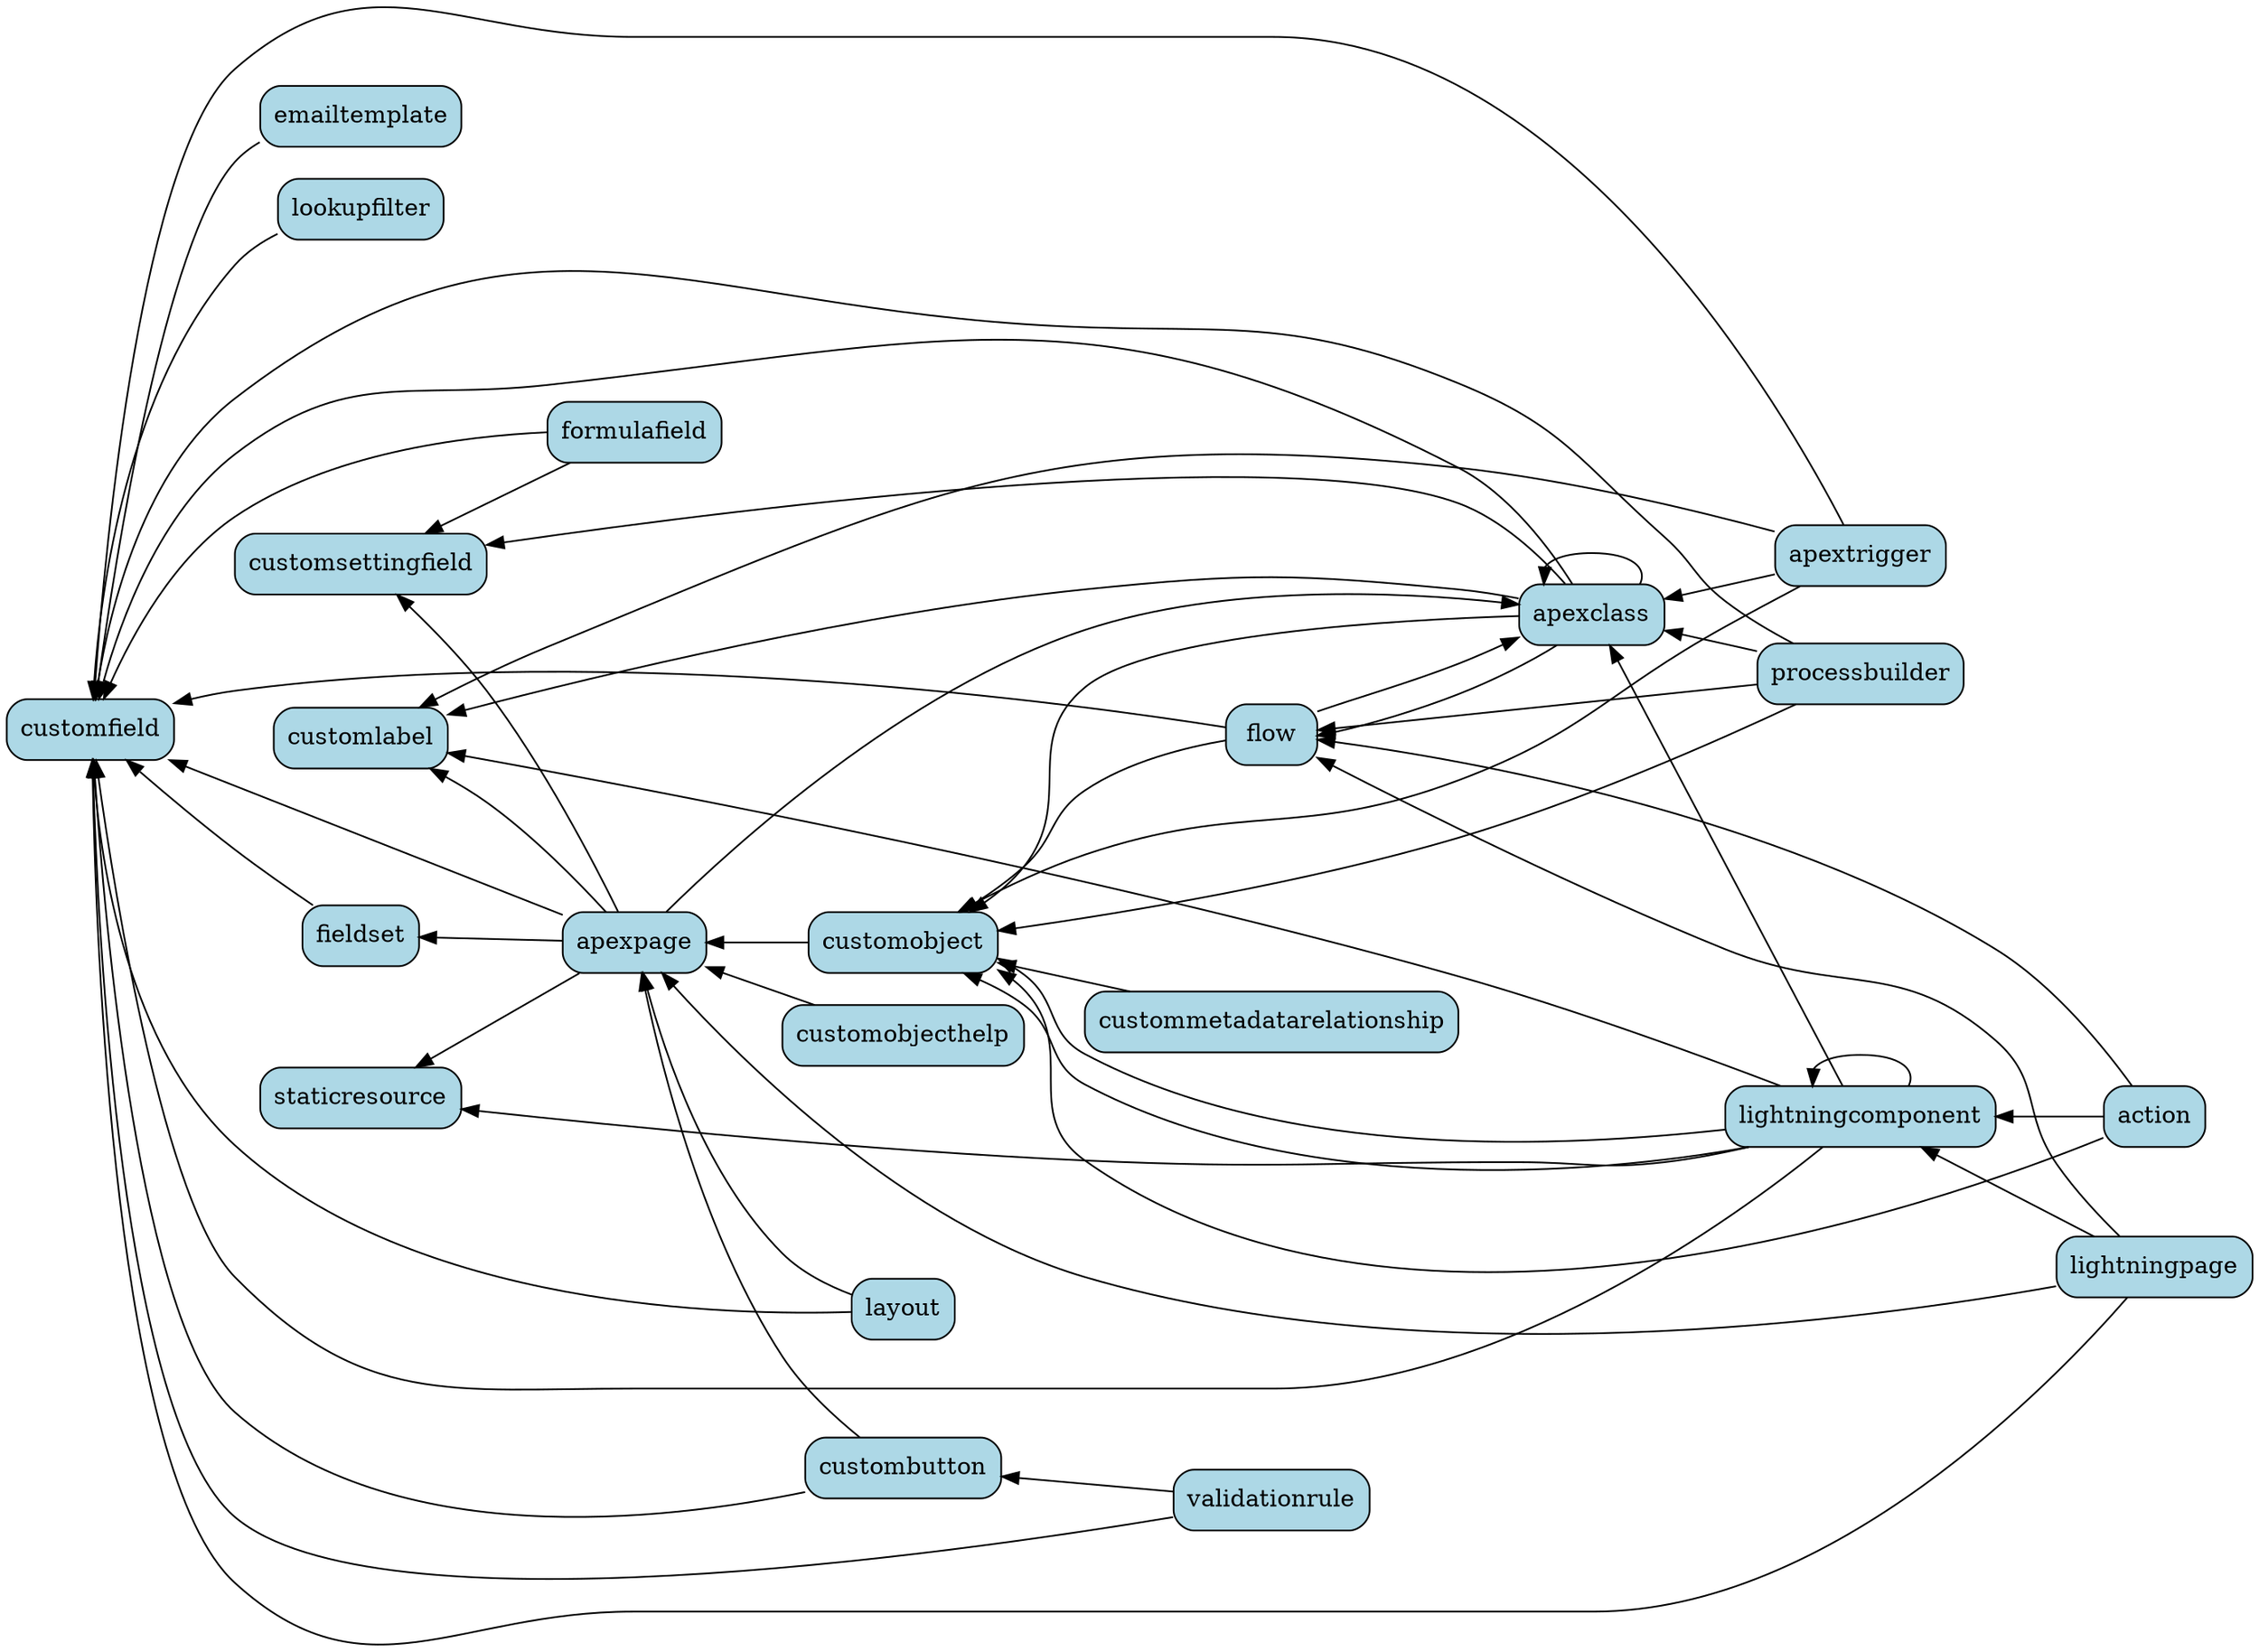 digraph graphname {
  rankdir=RL;
  node[shape=Mrecord, bgcolor=black, fillcolor=lightblue, style=filled];
  apexclass->customlabel
  apextrigger->customlabel
  apexpage->customlabel
  lightningcomponent->customlabel
  apexclass->apexclass
  apextrigger->apexclass
  apexpage->apexclass
  lightningcomponent->apexclass
  flow->apexclass
  processbuilder->apexclass
  lightningcomponent->lightningcomponent
  lightningpage->lightningcomponent
  action->lightningcomponent
  lightningcomponent->staticresource
  apexpage->staticresource
  customobject->apexpage
  layout->apexpage
  custombutton->apexpage
  lightningpage->apexpage
  customobjecthelp->apexpage
  apexclass->customsettingfield
  apexpage->customsettingfield
  formulafield->customsettingfield
  validationrule->custombutton
  processbuilder->flow
  apexclass->flow
  action->flow
  lightningpage->flow
  validationrule->customfield
  layout->customfield
  formulafield->customfield
  apexpage->customfield
  apexclass->customfield
  apextrigger->customfield
  emailtemplate->customfield
  fieldset->customfield
  flow->customfield
  lightningcomponent->customfield
  processbuilder->customfield
  custombutton->customfield
  lightningpage->customfield
  lookupfilter->customfield
  apexclass->customobject
  apextrigger->customobject
  flow->customobject
  lightningcomponent->customobject
  processbuilder->customobject
  custommetadatarelationship->customobject
  action->customobject
  lightningcomponent->customobject
  apexpage->fieldset
}